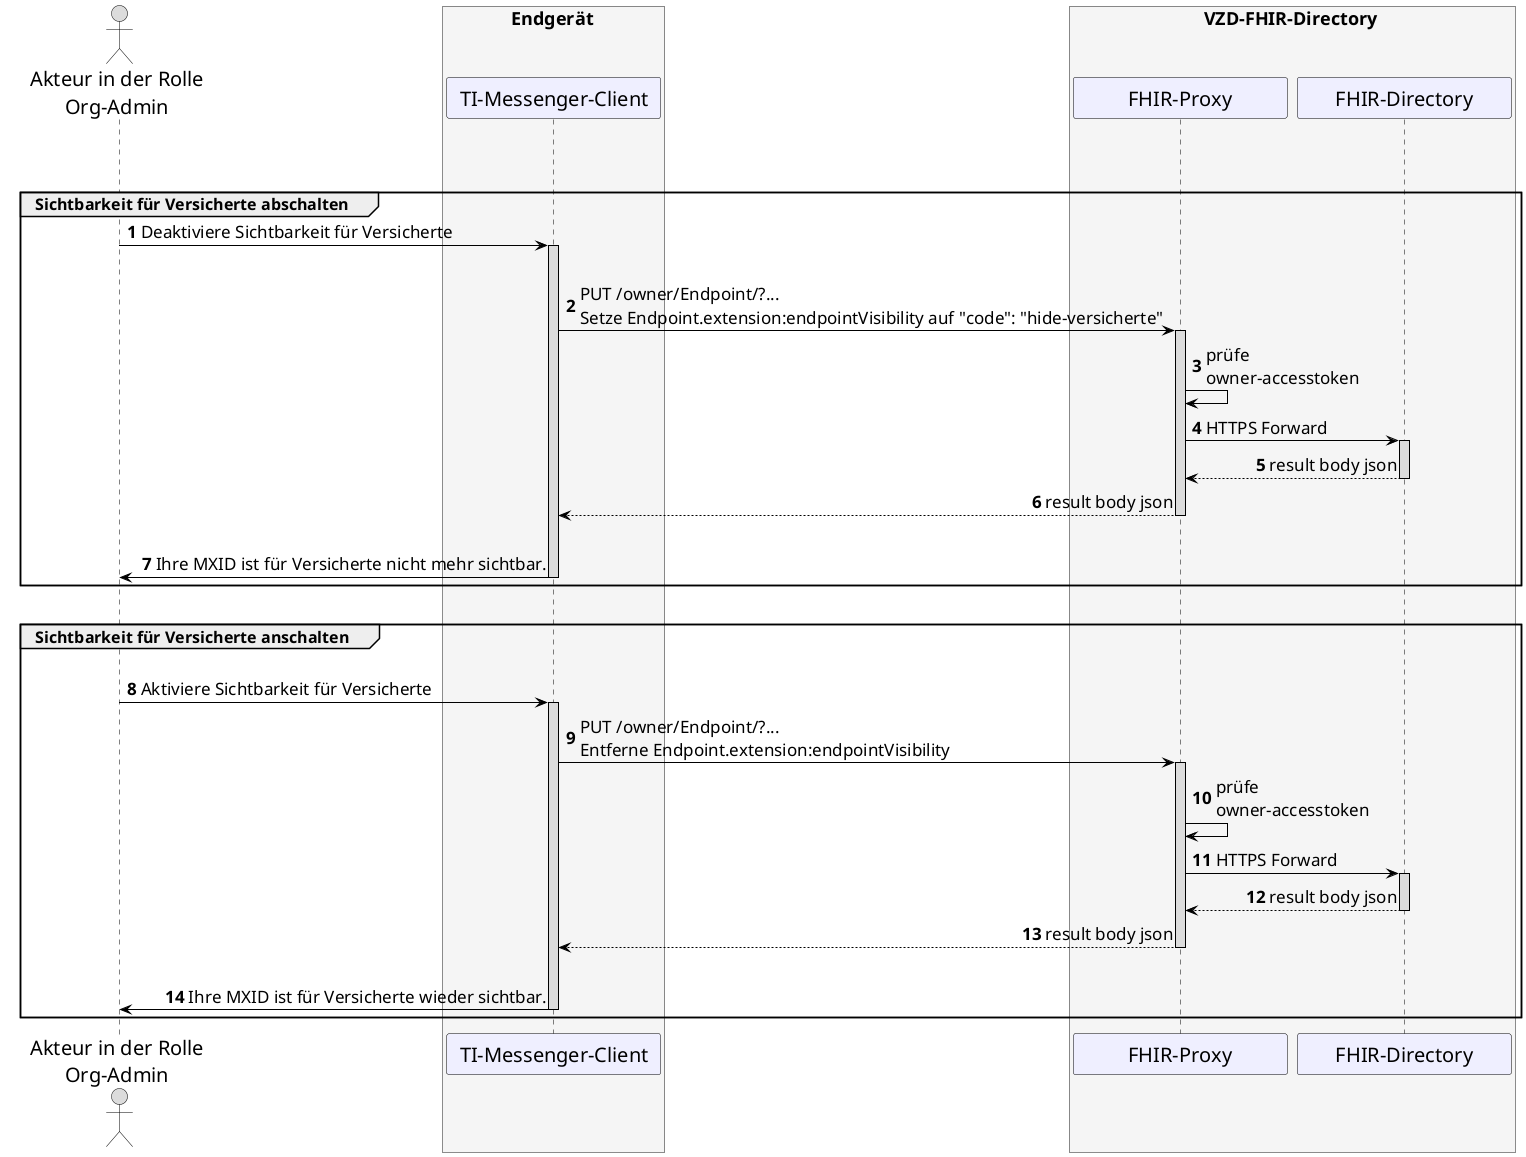 /' 
# Sequence Diagram
# Name: Organisation  Sichtbarkeit für Versicherte setzen
'/

@startuml
skinparam sequenceMessageAlign direction
skinparam minClassWidth 200
skinparam BoxPadding 1
skinparam sequenceReferenceHeaderBackgroundColor palegreen
scale max 2048 width

skinparam sequence {
ArrowColor black
ArrowFontSize 17
ActorBorderColor black
LifeLineBorderColor black
LifeLineBackgroundColor Gainsboro

ParticipantBorderColor Motivation
ParticipantBackgroundColor Motivation
ParticipantFontSize 20
ParticipantFontColor black
ParticipantBorderColor Black

ActorBackgroundColor Gainsboro
ActorFontColor black
ActorFontSize 20
}

autonumber

actor U as "Akteur in der Rolle\nOrg-Admin"
box <size:18>Endgerät</size> #WhiteSmoke
  participant C as "TI-Messenger-Client"
end box

box <size:18>VZD-FHIR-Directory</size> #WhiteSmoke
  participant FP as "FHIR-Proxy"
  participant VZD as "FHIR-Directory"
end box

group <size:16>VZD-FHIR-Directory Eintrag</size>
  |||
  group <size:16>Sichtbarkeit für Versicherte abschalten</size>
  U->C: Deaktiviere Sichtbarkeit für Versicherte
  
  Activate C
  |||
  C->FP: PUT /owner/Endpoint/?... \nSetze Endpoint.extension:endpointVisibility auf "code": "hide-versicherte"
    Activate FP
  FP->FP: prüfe \nowner-accesstoken
  FP->VZD: HTTPS Forward
    Activate VZD
  VZD-->FP: result body json
    Deactivate VZD
  FP-->C: result body json
    Deactivate FP
  |||
  C->U: Ihre MXID ist für Versicherte nicht mehr sichtbar. 
  Deactivate C
  end
  |||
  group <size:16>Sichtbarkeit für Versicherte anschalten</size>
  |||
  U->C: Aktiviere Sichtbarkeit für Versicherte
  Activate C
  C->FP: PUT /owner/Endpoint/?... \nEntferne Endpoint.extension:endpointVisibility 
    Activate FP
  FP->FP: prüfe \nowner-accesstoken
  FP->VZD: HTTPS Forward
    Activate VZD
  VZD-->FP: result body json
    Deactivate VZD
  FP-->C: result body json
    Deactivate FP
  |||
  C->U: Ihre MXID ist für Versicherte wieder sichtbar.
  Deactivate C
  end
@enduml
